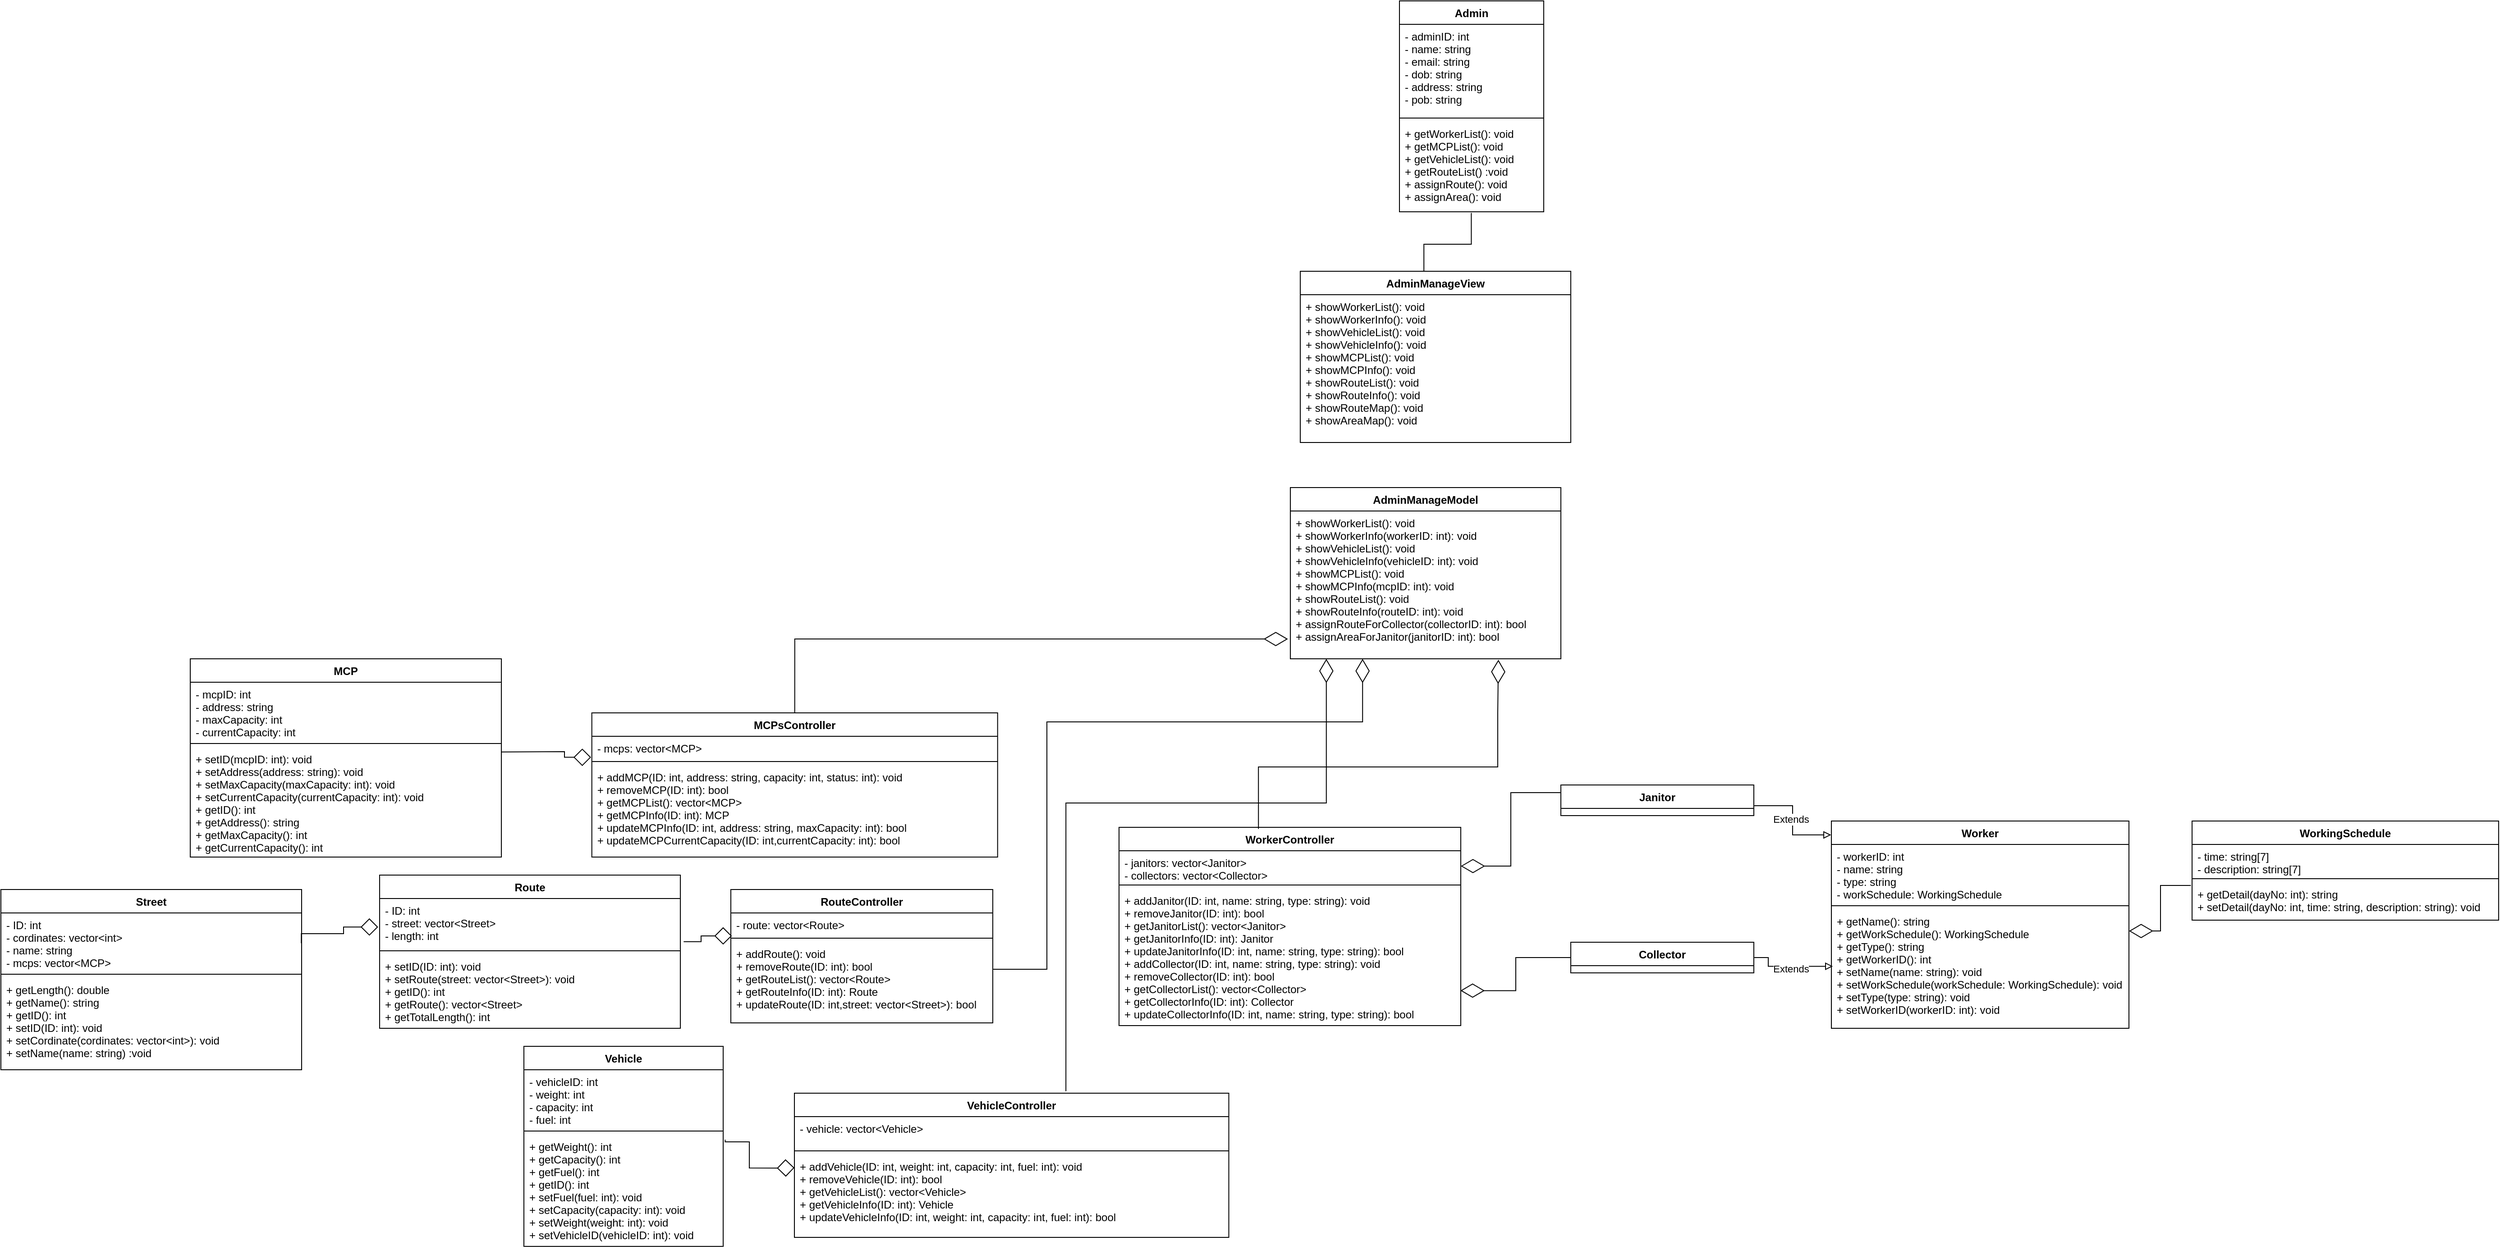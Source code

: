 <mxfile version="20.5.1" type="github">
  <diagram id="it1Z7c8Y9GFUxKlOiuhM" name="Page-1">
    <mxGraphModel dx="2735" dy="1747" grid="1" gridSize="10" guides="1" tooltips="1" connect="1" arrows="1" fold="1" page="1" pageScale="1" pageWidth="827" pageHeight="1169" math="0" shadow="0">
      <root>
        <mxCell id="0" />
        <mxCell id="1" parent="0" />
        <mxCell id="rfrBUhaxzowPUc6iKHgh-1" value="Admin" style="swimlane;fontStyle=1;align=center;verticalAlign=top;childLayout=stackLayout;horizontal=1;startSize=26;horizontalStack=0;resizeParent=1;resizeParentMax=0;resizeLast=0;collapsible=1;marginBottom=0;" parent="1" vertex="1">
          <mxGeometry x="411" y="-1080" width="160" height="234" as="geometry" />
        </mxCell>
        <mxCell id="rfrBUhaxzowPUc6iKHgh-2" value="- adminID: int&#xa;- name: string&#xa;- email: string&#xa;- dob: string&#xa;- address: string&#xa;- pob: string" style="text;strokeColor=none;fillColor=none;align=left;verticalAlign=top;spacingLeft=4;spacingRight=4;overflow=hidden;rotatable=0;points=[[0,0.5],[1,0.5]];portConstraint=eastwest;" parent="rfrBUhaxzowPUc6iKHgh-1" vertex="1">
          <mxGeometry y="26" width="160" height="100" as="geometry" />
        </mxCell>
        <mxCell id="rfrBUhaxzowPUc6iKHgh-3" value="" style="line;strokeWidth=1;fillColor=none;align=left;verticalAlign=middle;spacingTop=-1;spacingLeft=3;spacingRight=3;rotatable=0;labelPosition=right;points=[];portConstraint=eastwest;strokeColor=inherit;" parent="rfrBUhaxzowPUc6iKHgh-1" vertex="1">
          <mxGeometry y="126" width="160" height="8" as="geometry" />
        </mxCell>
        <mxCell id="rfrBUhaxzowPUc6iKHgh-4" value="+ getWorkerList(): void&#xa;+ getMCPList(): void&#xa;+ getVehicleList(): void&#xa;+ getRouteList() :void&#xa;+ assignRoute(): void&#xa;+ assignArea(): void" style="text;strokeColor=none;fillColor=none;align=left;verticalAlign=top;spacingLeft=4;spacingRight=4;overflow=hidden;rotatable=0;points=[[0,0.5],[1,0.5]];portConstraint=eastwest;" parent="rfrBUhaxzowPUc6iKHgh-1" vertex="1">
          <mxGeometry y="134" width="160" height="100" as="geometry" />
        </mxCell>
        <mxCell id="rfrBUhaxzowPUc6iKHgh-5" style="edgeStyle=orthogonalEdgeStyle;rounded=0;orthogonalLoop=1;jettySize=auto;html=1;endArrow=block;endFill=0;exitX=1;exitY=0.5;exitDx=0;exitDy=0;entryX=0.005;entryY=0.479;entryDx=0;entryDy=0;entryPerimeter=0;" parent="1" source="rfrBUhaxzowPUc6iKHgh-7" target="rfrBUhaxzowPUc6iKHgh-20" edge="1">
          <mxGeometry relative="1" as="geometry">
            <mxPoint x="830" y="-49" as="targetPoint" />
            <Array as="points">
              <mxPoint x="820" y="-18" />
              <mxPoint x="820" y="-8" />
            </Array>
            <mxPoint x="803.797" y="-7.168" as="sourcePoint" />
          </mxGeometry>
        </mxCell>
        <mxCell id="rfrBUhaxzowPUc6iKHgh-6" value="Extends" style="edgeLabel;html=1;align=center;verticalAlign=middle;resizable=0;points=[];" parent="rfrBUhaxzowPUc6iKHgh-5" vertex="1" connectable="0">
          <mxGeometry x="-0.164" y="-3" relative="1" as="geometry">
            <mxPoint x="10" as="offset" />
          </mxGeometry>
        </mxCell>
        <mxCell id="rfrBUhaxzowPUc6iKHgh-7" value="Collector" style="swimlane;fontStyle=1;align=center;verticalAlign=top;childLayout=stackLayout;horizontal=1;startSize=26;horizontalStack=0;resizeParent=1;resizeParentMax=0;resizeLast=0;collapsible=1;marginBottom=0;" parent="1" vertex="1">
          <mxGeometry x="601" y="-35.5" width="203" height="34" as="geometry" />
        </mxCell>
        <mxCell id="rfrBUhaxzowPUc6iKHgh-11" style="edgeStyle=orthogonalEdgeStyle;rounded=0;orthogonalLoop=1;jettySize=auto;html=1;endArrow=block;endFill=0;entryX=-0.001;entryY=0.067;entryDx=0;entryDy=0;entryPerimeter=0;exitX=1.001;exitY=0.676;exitDx=0;exitDy=0;exitPerimeter=0;" parent="1" source="rfrBUhaxzowPUc6iKHgh-13" target="rfrBUhaxzowPUc6iKHgh-17" edge="1">
          <mxGeometry relative="1" as="geometry">
            <mxPoint x="960" y="-171" as="targetPoint" />
            <mxPoint x="810" y="-180" as="sourcePoint" />
          </mxGeometry>
        </mxCell>
        <mxCell id="rfrBUhaxzowPUc6iKHgh-12" value="Extends" style="edgeLabel;html=1;align=center;verticalAlign=middle;resizable=0;points=[];" parent="rfrBUhaxzowPUc6iKHgh-11" vertex="1" connectable="0">
          <mxGeometry x="0.158" y="-2" relative="1" as="geometry">
            <mxPoint y="-10" as="offset" />
          </mxGeometry>
        </mxCell>
        <mxCell id="rfrBUhaxzowPUc6iKHgh-13" value="Janitor" style="swimlane;fontStyle=1;align=center;verticalAlign=top;childLayout=stackLayout;horizontal=1;startSize=26;horizontalStack=0;resizeParent=1;resizeParentMax=0;resizeLast=0;collapsible=1;marginBottom=0;" parent="1" vertex="1">
          <mxGeometry x="590" y="-210" width="214" height="34" as="geometry">
            <mxRectangle x="590" y="-210" width="80" height="30" as="alternateBounds" />
          </mxGeometry>
        </mxCell>
        <mxCell id="rfrBUhaxzowPUc6iKHgh-17" value="Worker" style="swimlane;fontStyle=1;align=center;verticalAlign=top;childLayout=stackLayout;horizontal=1;startSize=26;horizontalStack=0;resizeParent=1;resizeParentMax=0;resizeLast=0;collapsible=1;marginBottom=0;" parent="1" vertex="1">
          <mxGeometry x="890" y="-170" width="330" height="230" as="geometry" />
        </mxCell>
        <mxCell id="rfrBUhaxzowPUc6iKHgh-18" value="- workerID: int&#xa;- name: string&#xa;- type: string&#xa;- workSchedule: WorkingSchedule" style="text;strokeColor=none;fillColor=none;align=left;verticalAlign=top;spacingLeft=4;spacingRight=4;overflow=hidden;rotatable=0;points=[[0,0.5],[1,0.5]];portConstraint=eastwest;fontStyle=0" parent="rfrBUhaxzowPUc6iKHgh-17" vertex="1">
          <mxGeometry y="26" width="330" height="64" as="geometry" />
        </mxCell>
        <mxCell id="rfrBUhaxzowPUc6iKHgh-19" value="" style="line;strokeWidth=1;fillColor=none;align=left;verticalAlign=middle;spacingTop=-1;spacingLeft=3;spacingRight=3;rotatable=0;labelPosition=right;points=[];portConstraint=eastwest;strokeColor=inherit;" parent="rfrBUhaxzowPUc6iKHgh-17" vertex="1">
          <mxGeometry y="90" width="330" height="8" as="geometry" />
        </mxCell>
        <mxCell id="rfrBUhaxzowPUc6iKHgh-20" value="+ getName(): string&#xa;+ getWorkSchedule(): WorkingSchedule&#xa;+ getType(): string&#xa;+ getWorkerID(): int&#xa;+ setName(name: string): void&#xa;+ setWorkSchedule(workSchedule: WorkingSchedule): void&#xa;+ setType(type: string): void&#xa;+ setWorkerID(workerID: int): void" style="text;strokeColor=none;fillColor=none;align=left;verticalAlign=top;spacingLeft=4;spacingRight=4;overflow=hidden;rotatable=0;points=[[0,0.5],[1,0.5]];portConstraint=eastwest;" parent="rfrBUhaxzowPUc6iKHgh-17" vertex="1">
          <mxGeometry y="98" width="330" height="132" as="geometry" />
        </mxCell>
        <mxCell id="rfrBUhaxzowPUc6iKHgh-58" value="Route" style="swimlane;fontStyle=1;align=center;verticalAlign=top;childLayout=stackLayout;horizontal=1;startSize=26;horizontalStack=0;resizeParent=1;resizeParentMax=0;resizeLast=0;collapsible=1;marginBottom=0;" parent="1" vertex="1">
          <mxGeometry x="-720" y="-110" width="333.5" height="170" as="geometry" />
        </mxCell>
        <mxCell id="rfrBUhaxzowPUc6iKHgh-59" value="- ID: int&#xa;- street: vector&lt;Street&gt;&#xa;- length: int" style="text;strokeColor=none;fillColor=none;align=left;verticalAlign=top;spacingLeft=4;spacingRight=4;overflow=hidden;rotatable=0;points=[[0,0.5],[1,0.5]];portConstraint=eastwest;" parent="rfrBUhaxzowPUc6iKHgh-58" vertex="1">
          <mxGeometry y="26" width="333.5" height="54" as="geometry" />
        </mxCell>
        <mxCell id="rfrBUhaxzowPUc6iKHgh-60" value="" style="line;strokeWidth=1;fillColor=none;align=left;verticalAlign=middle;spacingTop=-1;spacingLeft=3;spacingRight=3;rotatable=0;labelPosition=right;points=[];portConstraint=eastwest;strokeColor=inherit;" parent="rfrBUhaxzowPUc6iKHgh-58" vertex="1">
          <mxGeometry y="80" width="333.5" height="8" as="geometry" />
        </mxCell>
        <mxCell id="rfrBUhaxzowPUc6iKHgh-61" value="+ setID(ID: int): void&#xa;+ setRoute(street: vector&lt;Street&gt;): void&#xa;+ getID(): int&#xa;+ getRoute(): vector&lt;Street&gt;&#xa;+ getTotalLength(): int&#xa;" style="text;strokeColor=none;fillColor=none;align=left;verticalAlign=top;spacingLeft=4;spacingRight=4;overflow=hidden;rotatable=0;points=[[0,0.5],[1,0.5]];portConstraint=eastwest;" parent="rfrBUhaxzowPUc6iKHgh-58" vertex="1">
          <mxGeometry y="88" width="333.5" height="82" as="geometry" />
        </mxCell>
        <mxCell id="rfrBUhaxzowPUc6iKHgh-62" value="Vehicle" style="swimlane;fontStyle=1;align=center;verticalAlign=top;childLayout=stackLayout;horizontal=1;startSize=26;horizontalStack=0;resizeParent=1;resizeParentMax=0;resizeLast=0;collapsible=1;marginBottom=0;" parent="1" vertex="1">
          <mxGeometry x="-560" y="80" width="221" height="222" as="geometry" />
        </mxCell>
        <mxCell id="rfrBUhaxzowPUc6iKHgh-63" value="- vehicleID: int&#xa;- weight: int&#xa;- capacity: int&#xa;- fuel: int" style="text;strokeColor=none;fillColor=none;align=left;verticalAlign=top;spacingLeft=4;spacingRight=4;overflow=hidden;rotatable=0;points=[[0,0.5],[1,0.5]];portConstraint=eastwest;" parent="rfrBUhaxzowPUc6iKHgh-62" vertex="1">
          <mxGeometry y="26" width="221" height="64" as="geometry" />
        </mxCell>
        <mxCell id="rfrBUhaxzowPUc6iKHgh-64" value="" style="line;strokeWidth=1;fillColor=none;align=left;verticalAlign=middle;spacingTop=-1;spacingLeft=3;spacingRight=3;rotatable=0;labelPosition=right;points=[];portConstraint=eastwest;strokeColor=inherit;" parent="rfrBUhaxzowPUc6iKHgh-62" vertex="1">
          <mxGeometry y="90" width="221" height="8" as="geometry" />
        </mxCell>
        <mxCell id="rfrBUhaxzowPUc6iKHgh-65" value="+ getWeight(): int&#xa;+ getCapacity(): int&#xa;+ getFuel(): int&#xa;+ getID(): int&#xa;+ setFuel(fuel: int): void&#xa;+ setCapacity(capacity: int): void&#xa;+ setWeight(weight: int): void&#xa;+ setVehicleID(vehicleID: int): void" style="text;strokeColor=none;fillColor=none;align=left;verticalAlign=top;spacingLeft=4;spacingRight=4;overflow=hidden;rotatable=0;points=[[0,0.5],[1,0.5]];portConstraint=eastwest;" parent="rfrBUhaxzowPUc6iKHgh-62" vertex="1">
          <mxGeometry y="98" width="221" height="124" as="geometry" />
        </mxCell>
        <mxCell id="rfrBUhaxzowPUc6iKHgh-66" value="MCP" style="swimlane;fontStyle=1;align=center;verticalAlign=top;childLayout=stackLayout;horizontal=1;startSize=26;horizontalStack=0;resizeParent=1;resizeParentMax=0;resizeLast=0;collapsible=1;marginBottom=0;" parent="1" vertex="1">
          <mxGeometry x="-930" y="-350" width="345" height="220" as="geometry" />
        </mxCell>
        <mxCell id="rfrBUhaxzowPUc6iKHgh-67" value="- mcpID: int&#xa;- address: string&#xa;- maxCapacity: int&#xa;- currentCapacity: int" style="text;strokeColor=none;fillColor=none;align=left;verticalAlign=top;spacingLeft=4;spacingRight=4;overflow=hidden;rotatable=0;points=[[0,0.5],[1,0.5]];portConstraint=eastwest;fontStyle=0" parent="rfrBUhaxzowPUc6iKHgh-66" vertex="1">
          <mxGeometry y="26" width="345" height="64" as="geometry" />
        </mxCell>
        <mxCell id="rfrBUhaxzowPUc6iKHgh-68" value="" style="line;strokeWidth=1;fillColor=none;align=left;verticalAlign=middle;spacingTop=-1;spacingLeft=3;spacingRight=3;rotatable=0;labelPosition=right;points=[];portConstraint=eastwest;strokeColor=inherit;" parent="rfrBUhaxzowPUc6iKHgh-66" vertex="1">
          <mxGeometry y="90" width="345" height="8" as="geometry" />
        </mxCell>
        <mxCell id="rfrBUhaxzowPUc6iKHgh-69" value="+ setID(mcpID: int): void&#xa;+ setAddress(address: string): void&#xa;+ setMaxCapacity(maxCapacity: int): void&#xa;+ setCurrentCapacity(currentCapacity: int): void&#xa;+ getID(): int&#xa;+ getAddress(): string&#xa;+ getMaxCapacity(): int&#xa;+ getCurrentCapacity(): int" style="text;strokeColor=none;fillColor=none;align=left;verticalAlign=top;spacingLeft=4;spacingRight=4;overflow=hidden;rotatable=0;points=[[0,0.5],[1,0.5]];portConstraint=eastwest;" parent="rfrBUhaxzowPUc6iKHgh-66" vertex="1">
          <mxGeometry y="98" width="345" height="122" as="geometry" />
        </mxCell>
        <mxCell id="rfrBUhaxzowPUc6iKHgh-70" value="MCPsController" style="swimlane;fontStyle=1;align=center;verticalAlign=top;childLayout=stackLayout;horizontal=1;startSize=26;horizontalStack=0;resizeParent=1;resizeParentMax=0;resizeLast=0;collapsible=1;marginBottom=0;" parent="1" vertex="1">
          <mxGeometry x="-484.65" y="-290" width="450" height="160" as="geometry" />
        </mxCell>
        <mxCell id="rfrBUhaxzowPUc6iKHgh-71" value="- mcps: vector&lt;MCP&gt;&#xa;" style="text;strokeColor=none;fillColor=none;align=left;verticalAlign=top;spacingLeft=4;spacingRight=4;overflow=hidden;rotatable=0;points=[[0,0.5],[1,0.5]];portConstraint=eastwest;" parent="rfrBUhaxzowPUc6iKHgh-70" vertex="1">
          <mxGeometry y="26" width="450" height="24" as="geometry" />
        </mxCell>
        <mxCell id="rfrBUhaxzowPUc6iKHgh-72" value="" style="line;strokeWidth=1;fillColor=none;align=left;verticalAlign=middle;spacingTop=-1;spacingLeft=3;spacingRight=3;rotatable=0;labelPosition=right;points=[];portConstraint=eastwest;strokeColor=inherit;" parent="rfrBUhaxzowPUc6iKHgh-70" vertex="1">
          <mxGeometry y="50" width="450" height="8" as="geometry" />
        </mxCell>
        <mxCell id="rfrBUhaxzowPUc6iKHgh-73" value="+ addMCP(ID: int, address: string, capacity: int, status: int): void&#xa;+ removeMCP(ID: int): bool&#xa;+ getMCPList(): vector&lt;MCP&gt;&#xa;+ getMCPInfo(ID: int): MCP&#xa;+ updateMCPInfo(ID: int, address: string, maxCapacity: int): bool&#xa;+ updateMCPCurrentCapacity(ID: int,currentCapacity: int): bool" style="text;strokeColor=none;fillColor=none;align=left;verticalAlign=top;spacingLeft=4;spacingRight=4;overflow=hidden;rotatable=0;points=[[0,0.5],[1,0.5]];portConstraint=eastwest;" parent="rfrBUhaxzowPUc6iKHgh-70" vertex="1">
          <mxGeometry y="58" width="450" height="102" as="geometry" />
        </mxCell>
        <mxCell id="rfrBUhaxzowPUc6iKHgh-79" value="VehicleController" style="swimlane;fontStyle=1;align=center;verticalAlign=top;childLayout=stackLayout;horizontal=1;startSize=26;horizontalStack=0;resizeParent=1;resizeParentMax=0;resizeLast=0;collapsible=1;marginBottom=0;" parent="1" vertex="1">
          <mxGeometry x="-260" y="132" width="481.75" height="160" as="geometry" />
        </mxCell>
        <mxCell id="rfrBUhaxzowPUc6iKHgh-80" value="- vehicle: vector&lt;Vehicle&gt;" style="text;strokeColor=none;fillColor=none;align=left;verticalAlign=top;spacingLeft=4;spacingRight=4;overflow=hidden;rotatable=0;points=[[0,0.5],[1,0.5]];portConstraint=eastwest;fontStyle=0" parent="rfrBUhaxzowPUc6iKHgh-79" vertex="1">
          <mxGeometry y="26" width="481.75" height="34" as="geometry" />
        </mxCell>
        <mxCell id="rfrBUhaxzowPUc6iKHgh-81" value="" style="line;strokeWidth=1;fillColor=none;align=left;verticalAlign=middle;spacingTop=-1;spacingLeft=3;spacingRight=3;rotatable=0;labelPosition=right;points=[];portConstraint=eastwest;strokeColor=inherit;" parent="rfrBUhaxzowPUc6iKHgh-79" vertex="1">
          <mxGeometry y="60" width="481.75" height="8" as="geometry" />
        </mxCell>
        <mxCell id="rfrBUhaxzowPUc6iKHgh-82" value="+ addVehicle(ID: int, weight: int, capacity: int, fuel: int): void&#xa;+ removeVehicle(ID: int): bool&#xa;+ getVehicleList(): vector&lt;Vehicle&gt;&#xa;+ getVehicleInfo(ID: int): Vehicle&#xa;+ updateVehicleInfo(ID: int, weight: int, capacity: int, fuel: int): bool&#xa;" style="text;strokeColor=none;fillColor=none;align=left;verticalAlign=top;spacingLeft=4;spacingRight=4;overflow=hidden;rotatable=0;points=[[0,0.5],[1,0.5]];portConstraint=eastwest;" parent="rfrBUhaxzowPUc6iKHgh-79" vertex="1">
          <mxGeometry y="68" width="481.75" height="92" as="geometry" />
        </mxCell>
        <mxCell id="rfrBUhaxzowPUc6iKHgh-98" value="WorkerController" style="swimlane;fontStyle=1;align=center;verticalAlign=top;childLayout=stackLayout;horizontal=1;startSize=26;horizontalStack=0;resizeParent=1;resizeParentMax=0;resizeLast=0;collapsible=1;marginBottom=0;direction=east;" parent="1" vertex="1">
          <mxGeometry x="100" y="-163" width="379" height="220" as="geometry" />
        </mxCell>
        <mxCell id="rfrBUhaxzowPUc6iKHgh-99" value="- janitors: vector&lt;Janitor&gt;&#xa;- collectors: vector&lt;Collector&gt;" style="text;strokeColor=none;fillColor=none;align=left;verticalAlign=top;spacingLeft=4;spacingRight=4;overflow=hidden;rotatable=0;points=[[0,0.5],[1,0.5]];portConstraint=eastwest;fontStyle=0" parent="rfrBUhaxzowPUc6iKHgh-98" vertex="1">
          <mxGeometry y="26" width="379" height="34" as="geometry" />
        </mxCell>
        <mxCell id="rfrBUhaxzowPUc6iKHgh-100" value="" style="line;strokeWidth=1;fillColor=none;align=left;verticalAlign=middle;spacingTop=-1;spacingLeft=3;spacingRight=3;rotatable=0;labelPosition=right;points=[];portConstraint=eastwest;strokeColor=inherit;" parent="rfrBUhaxzowPUc6iKHgh-98" vertex="1">
          <mxGeometry y="60" width="379" height="8" as="geometry" />
        </mxCell>
        <mxCell id="rfrBUhaxzowPUc6iKHgh-101" value="+ addJanitor(ID: int, name: string, type: string): void&#xa;+ removeJanitor(ID: int): bool&#xa;+ getJanitorList(): vector&lt;Janitor&gt;&#xa;+ getJanitorInfo(ID: int): Janitor&#xa;+ updateJanitorInfo(ID: int, name: string, type: string): bool&#xa;+ addCollector(ID: int, name: string, type: string): void&#xa;+ removeCollector(ID: int): bool&#xa;+ getCollectorList(): vector&lt;Collector&gt;&#xa;+ getCollectorInfo(ID: int): Collector&#xa;+ updateCollectorInfo(ID: int, name: string, type: string): bool" style="text;strokeColor=none;fillColor=none;align=left;verticalAlign=top;spacingLeft=4;spacingRight=4;overflow=hidden;rotatable=0;points=[[0,0.5],[1,0.5]];portConstraint=eastwest;" parent="rfrBUhaxzowPUc6iKHgh-98" vertex="1">
          <mxGeometry y="68" width="379" height="152" as="geometry" />
        </mxCell>
        <mxCell id="rfrBUhaxzowPUc6iKHgh-103" value="RouteController" style="swimlane;fontStyle=1;align=center;verticalAlign=top;childLayout=stackLayout;horizontal=1;startSize=26;horizontalStack=0;resizeParent=1;resizeParentMax=0;resizeLast=0;collapsible=1;marginBottom=0;" parent="1" vertex="1">
          <mxGeometry x="-330.5" y="-94" width="290.5" height="148" as="geometry" />
        </mxCell>
        <mxCell id="rfrBUhaxzowPUc6iKHgh-104" value="- route: vector&lt;Route&gt;&#xa;" style="text;strokeColor=none;fillColor=none;align=left;verticalAlign=top;spacingLeft=4;spacingRight=4;overflow=hidden;rotatable=0;points=[[0,0.5],[1,0.5]];portConstraint=eastwest;fontStyle=0" parent="rfrBUhaxzowPUc6iKHgh-103" vertex="1">
          <mxGeometry y="26" width="290.5" height="24" as="geometry" />
        </mxCell>
        <mxCell id="rfrBUhaxzowPUc6iKHgh-105" value="" style="line;strokeWidth=1;fillColor=none;align=left;verticalAlign=middle;spacingTop=-1;spacingLeft=3;spacingRight=3;rotatable=0;labelPosition=right;points=[];portConstraint=eastwest;strokeColor=inherit;" parent="rfrBUhaxzowPUc6iKHgh-103" vertex="1">
          <mxGeometry y="50" width="290.5" height="8" as="geometry" />
        </mxCell>
        <mxCell id="rfrBUhaxzowPUc6iKHgh-106" value="+ addRoute(): void&#xa;+ removeRoute(ID: int): bool&#xa;+ getRouteList(): vector&lt;Route&gt;&#xa;+ getRouteInfo(ID: int): Route&#xa;+ updateRoute(ID: int,street: vector&lt;Street&gt;): bool" style="text;strokeColor=none;fillColor=none;align=left;verticalAlign=top;spacingLeft=4;spacingRight=4;overflow=hidden;rotatable=0;points=[[0,0.5],[1,0.5]];portConstraint=eastwest;" parent="rfrBUhaxzowPUc6iKHgh-103" vertex="1">
          <mxGeometry y="58" width="290.5" height="90" as="geometry" />
        </mxCell>
        <mxCell id="rfrBUhaxzowPUc6iKHgh-108" style="edgeStyle=orthogonalEdgeStyle;rounded=0;orthogonalLoop=1;jettySize=auto;html=1;startArrow=none;startFill=0;endArrow=diamond;endFill=0;strokeWidth=1;endSize=17;entryX=-0.002;entryY=0.971;entryDx=0;entryDy=0;entryPerimeter=0;exitX=0.999;exitY=0.044;exitDx=0;exitDy=0;exitPerimeter=0;" parent="1" source="rfrBUhaxzowPUc6iKHgh-69" target="rfrBUhaxzowPUc6iKHgh-71" edge="1">
          <mxGeometry relative="1" as="geometry">
            <mxPoint x="-659.995" y="-247.408" as="sourcePoint" />
            <mxPoint x="-504.65" y="-232" as="targetPoint" />
            <Array as="points">
              <mxPoint x="-583" y="-247" />
              <mxPoint x="-515" y="-247" />
              <mxPoint x="-515" y="-241" />
            </Array>
          </mxGeometry>
        </mxCell>
        <mxCell id="rfrBUhaxzowPUc6iKHgh-87" style="edgeStyle=orthogonalEdgeStyle;rounded=0;orthogonalLoop=1;jettySize=auto;html=1;strokeWidth=1;endArrow=diamond;endFill=0;endSize=17;jumpStyle=arc;exitX=1.01;exitY=0.045;exitDx=0;exitDy=0;exitPerimeter=0;entryX=0;entryY=0.161;entryDx=0;entryDy=0;entryPerimeter=0;" parent="1" source="rfrBUhaxzowPUc6iKHgh-65" target="rfrBUhaxzowPUc6iKHgh-82" edge="1">
          <mxGeometry relative="1" as="geometry">
            <Array as="points">
              <mxPoint x="-337" y="186" />
              <mxPoint x="-310" y="186" />
              <mxPoint x="-310" y="215" />
              <mxPoint x="-270" y="215" />
            </Array>
            <mxPoint x="-270" y="215" as="targetPoint" />
          </mxGeometry>
        </mxCell>
        <mxCell id="rfrBUhaxzowPUc6iKHgh-57" style="edgeStyle=orthogonalEdgeStyle;rounded=0;orthogonalLoop=1;jettySize=auto;html=1;exitX=0.004;exitY=1.061;exitDx=0;exitDy=0;strokeWidth=1;startArrow=diamond;startFill=0;endArrow=none;endFill=0;endSize=17;startSize=17;exitPerimeter=0;entryX=1.011;entryY=0.887;entryDx=0;entryDy=0;entryPerimeter=0;" parent="1" source="rfrBUhaxzowPUc6iKHgh-104" target="rfrBUhaxzowPUc6iKHgh-59" edge="1">
          <mxGeometry relative="1" as="geometry">
            <mxPoint x="-370" y="-24" as="targetPoint" />
          </mxGeometry>
        </mxCell>
        <mxCell id="rfrBUhaxzowPUc6iKHgh-125" value="" style="endArrow=none;html=1;rounded=0;entryX=0.498;entryY=1.013;entryDx=0;entryDy=0;entryPerimeter=0;exitX=0.457;exitY=0.011;exitDx=0;exitDy=0;exitPerimeter=0;edgeStyle=orthogonalEdgeStyle;" parent="1" source="7kjMkiJn64rXB7s4G2cb-3" target="rfrBUhaxzowPUc6iKHgh-4" edge="1">
          <mxGeometry width="50" height="50" relative="1" as="geometry">
            <mxPoint x="472.7" y="-611.52" as="sourcePoint" />
            <mxPoint x="401" y="-430" as="targetPoint" />
            <Array as="points">
              <mxPoint x="438" y="-810" />
              <mxPoint x="491" y="-810" />
            </Array>
          </mxGeometry>
        </mxCell>
        <mxCell id="eTX1W2WZf96bwKyOH6DN-1" value="Street" style="swimlane;fontStyle=1;align=center;verticalAlign=top;childLayout=stackLayout;horizontal=1;startSize=26;horizontalStack=0;resizeParent=1;resizeParentMax=0;resizeLast=0;collapsible=1;marginBottom=0;" parent="1" vertex="1">
          <mxGeometry x="-1140" y="-94" width="333.5" height="200" as="geometry" />
        </mxCell>
        <mxCell id="eTX1W2WZf96bwKyOH6DN-2" value="- ID: int&#xa;- cordinates: vector&lt;int&gt;&#xa;- name: string&#xa;- mcps: vector&lt;MCP&gt;&#xa;" style="text;strokeColor=none;fillColor=none;align=left;verticalAlign=top;spacingLeft=4;spacingRight=4;overflow=hidden;rotatable=0;points=[[0,0.5],[1,0.5]];portConstraint=eastwest;" parent="eTX1W2WZf96bwKyOH6DN-1" vertex="1">
          <mxGeometry y="26" width="333.5" height="64" as="geometry" />
        </mxCell>
        <mxCell id="eTX1W2WZf96bwKyOH6DN-3" value="" style="line;strokeWidth=1;fillColor=none;align=left;verticalAlign=middle;spacingTop=-1;spacingLeft=3;spacingRight=3;rotatable=0;labelPosition=right;points=[];portConstraint=eastwest;strokeColor=inherit;" parent="eTX1W2WZf96bwKyOH6DN-1" vertex="1">
          <mxGeometry y="90" width="333.5" height="8" as="geometry" />
        </mxCell>
        <mxCell id="eTX1W2WZf96bwKyOH6DN-4" value="+ getLength(): double&#xa;+ getName(): string&#xa;+ getID(): int&#xa;+ setID(ID: int): void&#xa;+ setCordinate(cordinates: vector&lt;int&gt;): void&#xa;+ setName(name: string) :void" style="text;strokeColor=none;fillColor=none;align=left;verticalAlign=top;spacingLeft=4;spacingRight=4;overflow=hidden;rotatable=0;points=[[0,0.5],[1,0.5]];portConstraint=eastwest;" parent="eTX1W2WZf96bwKyOH6DN-1" vertex="1">
          <mxGeometry y="98" width="333.5" height="102" as="geometry" />
        </mxCell>
        <mxCell id="eTX1W2WZf96bwKyOH6DN-5" style="edgeStyle=orthogonalEdgeStyle;rounded=0;orthogonalLoop=1;jettySize=auto;html=1;strokeWidth=1;startArrow=diamond;startFill=0;endArrow=none;endFill=0;endSize=17;startSize=17;entryX=0.999;entryY=0.526;entryDx=0;entryDy=0;entryPerimeter=0;exitX=-0.005;exitY=0.585;exitDx=0;exitDy=0;exitPerimeter=0;" parent="1" source="rfrBUhaxzowPUc6iKHgh-59" target="eTX1W2WZf96bwKyOH6DN-2" edge="1">
          <mxGeometry relative="1" as="geometry">
            <mxPoint x="-790.002" y="-19.011" as="targetPoint" />
            <mxPoint x="-750" y="-74" as="sourcePoint" />
            <Array as="points">
              <mxPoint x="-760" y="-52" />
              <mxPoint x="-760" y="-45" />
            </Array>
          </mxGeometry>
        </mxCell>
        <mxCell id="1c4FjMZI_3O-i4LNFSr--4" value="" style="endArrow=diamondThin;endFill=0;endSize=24;html=1;rounded=0;edgeStyle=orthogonalEdgeStyle;exitX=1.002;exitY=0.339;exitDx=0;exitDy=0;exitPerimeter=0;entryX=0.267;entryY=1;entryDx=0;entryDy=0;entryPerimeter=0;" parent="1" source="rfrBUhaxzowPUc6iKHgh-106" target="7kjMkiJn64rXB7s4G2cb-2" edge="1">
          <mxGeometry width="160" relative="1" as="geometry">
            <mxPoint x="-470" y="373.23" as="sourcePoint" />
            <mxPoint x="370" y="-340" as="targetPoint" />
            <Array as="points">
              <mxPoint x="20" y="-5" />
              <mxPoint x="20" y="-280" />
              <mxPoint x="370" y="-280" />
            </Array>
          </mxGeometry>
        </mxCell>
        <mxCell id="1c4FjMZI_3O-i4LNFSr--6" value="" style="endArrow=diamondThin;endFill=0;endSize=24;html=1;rounded=0;edgeStyle=orthogonalEdgeStyle;exitX=0.625;exitY=-0.013;exitDx=0;exitDy=0;exitPerimeter=0;entryX=0.133;entryY=1;entryDx=0;entryDy=0;entryPerimeter=0;" parent="1" source="rfrBUhaxzowPUc6iKHgh-79" target="7kjMkiJn64rXB7s4G2cb-2" edge="1">
          <mxGeometry width="160" relative="1" as="geometry">
            <mxPoint x="-529.999" y="604.11" as="sourcePoint" />
            <mxPoint x="285.8" y="-338.208" as="targetPoint" />
            <Array as="points">
              <mxPoint x="41" y="-190" />
              <mxPoint x="330" y="-190" />
            </Array>
          </mxGeometry>
        </mxCell>
        <mxCell id="KOLZR0PlmoD9R6dl91zu-3" value="" style="endArrow=diamondThin;endFill=0;endSize=24;html=1;rounded=0;entryX=1;entryY=0.5;entryDx=0;entryDy=0;exitX=0;exitY=0.25;exitDx=0;exitDy=0;edgeStyle=orthogonalEdgeStyle;" parent="1" source="rfrBUhaxzowPUc6iKHgh-13" target="rfrBUhaxzowPUc6iKHgh-99" edge="1">
          <mxGeometry width="160" relative="1" as="geometry">
            <mxPoint x="180" y="43.5" as="sourcePoint" />
            <mxPoint x="340" y="43.5" as="targetPoint" />
          </mxGeometry>
        </mxCell>
        <mxCell id="KOLZR0PlmoD9R6dl91zu-4" value="" style="endArrow=diamondThin;endFill=0;endSize=24;html=1;rounded=0;entryX=0.999;entryY=0.745;entryDx=0;entryDy=0;entryPerimeter=0;exitX=0;exitY=0.5;exitDx=0;exitDy=0;edgeStyle=orthogonalEdgeStyle;" parent="1" source="rfrBUhaxzowPUc6iKHgh-7" target="rfrBUhaxzowPUc6iKHgh-101" edge="1">
          <mxGeometry width="160" relative="1" as="geometry">
            <mxPoint x="180" y="43.5" as="sourcePoint" />
            <mxPoint x="340" y="43.5" as="targetPoint" />
          </mxGeometry>
        </mxCell>
        <mxCell id="KOLZR0PlmoD9R6dl91zu-5" value="WorkingSchedule" style="swimlane;fontStyle=1;align=center;verticalAlign=top;childLayout=stackLayout;horizontal=1;startSize=26;horizontalStack=0;resizeParent=1;resizeParentMax=0;resizeLast=0;collapsible=1;marginBottom=0;" parent="1" vertex="1">
          <mxGeometry x="1290" y="-170" width="340" height="110" as="geometry" />
        </mxCell>
        <mxCell id="KOLZR0PlmoD9R6dl91zu-6" value="- time: string[7]&#xa;- description: string[7]" style="text;strokeColor=none;fillColor=none;align=left;verticalAlign=top;spacingLeft=4;spacingRight=4;overflow=hidden;rotatable=0;points=[[0,0.5],[1,0.5]];portConstraint=eastwest;" parent="KOLZR0PlmoD9R6dl91zu-5" vertex="1">
          <mxGeometry y="26" width="340" height="34" as="geometry" />
        </mxCell>
        <mxCell id="KOLZR0PlmoD9R6dl91zu-7" value="" style="line;strokeWidth=1;fillColor=none;align=left;verticalAlign=middle;spacingTop=-1;spacingLeft=3;spacingRight=3;rotatable=0;labelPosition=right;points=[];portConstraint=eastwest;strokeColor=inherit;" parent="KOLZR0PlmoD9R6dl91zu-5" vertex="1">
          <mxGeometry y="60" width="340" height="8" as="geometry" />
        </mxCell>
        <mxCell id="KOLZR0PlmoD9R6dl91zu-8" value="+ getDetail(dayNo: int): string&#xa;+ setDetail(dayNo: int, time: string, description: string): void" style="text;strokeColor=none;fillColor=none;align=left;verticalAlign=top;spacingLeft=4;spacingRight=4;overflow=hidden;rotatable=0;points=[[0,0.5],[1,0.5]];portConstraint=eastwest;" parent="KOLZR0PlmoD9R6dl91zu-5" vertex="1">
          <mxGeometry y="68" width="340" height="42" as="geometry" />
        </mxCell>
        <mxCell id="KOLZR0PlmoD9R6dl91zu-9" value="" style="endArrow=diamondThin;endFill=0;endSize=24;html=1;rounded=0;exitX=0.5;exitY=0;exitDx=0;exitDy=0;edgeStyle=orthogonalEdgeStyle;entryX=-0.009;entryY=0.866;entryDx=0;entryDy=0;entryPerimeter=0;" parent="1" source="rfrBUhaxzowPUc6iKHgh-70" target="7kjMkiJn64rXB7s4G2cb-2" edge="1">
          <mxGeometry width="160" relative="1" as="geometry">
            <mxPoint x="-400" y="-110" as="sourcePoint" />
            <mxPoint x="260" y="-380" as="targetPoint" />
          </mxGeometry>
        </mxCell>
        <mxCell id="KOLZR0PlmoD9R6dl91zu-11" value="" style="endArrow=diamondThin;endFill=0;endSize=24;html=1;rounded=0;exitX=0.408;exitY=0.008;exitDx=0;exitDy=0;exitPerimeter=0;edgeStyle=orthogonalEdgeStyle;entryX=0.769;entryY=1.006;entryDx=0;entryDy=0;entryPerimeter=0;" parent="1" source="rfrBUhaxzowPUc6iKHgh-98" target="7kjMkiJn64rXB7s4G2cb-2" edge="1">
          <mxGeometry width="160" relative="1" as="geometry">
            <mxPoint x="340" y="90" as="sourcePoint" />
            <mxPoint x="515" y="-310" as="targetPoint" />
            <Array as="points">
              <mxPoint x="255" y="-230" />
              <mxPoint x="520" y="-230" />
              <mxPoint x="520" y="-290" />
              <mxPoint x="521" y="-290" />
            </Array>
          </mxGeometry>
        </mxCell>
        <mxCell id="KOLZR0PlmoD9R6dl91zu-25" value="" style="endArrow=diamondThin;endFill=0;endSize=24;html=1;rounded=0;entryX=1;entryY=0.182;entryDx=0;entryDy=0;entryPerimeter=0;exitX=-0.004;exitY=0.084;exitDx=0;exitDy=0;exitPerimeter=0;edgeStyle=orthogonalEdgeStyle;" parent="1" source="KOLZR0PlmoD9R6dl91zu-8" target="rfrBUhaxzowPUc6iKHgh-20" edge="1">
          <mxGeometry width="160" relative="1" as="geometry">
            <mxPoint x="1010" y="-70" as="sourcePoint" />
            <mxPoint x="1170" y="-70" as="targetPoint" />
          </mxGeometry>
        </mxCell>
        <mxCell id="7kjMkiJn64rXB7s4G2cb-1" value="AdminManageModel" style="swimlane;fontStyle=1;align=center;verticalAlign=top;childLayout=stackLayout;horizontal=1;startSize=26;horizontalStack=0;resizeParent=1;resizeParentMax=0;resizeLast=0;collapsible=1;marginBottom=0;" vertex="1" parent="1">
          <mxGeometry x="290" y="-540" width="300" height="190" as="geometry">
            <mxRectangle x="290" y="150" width="150" height="30" as="alternateBounds" />
          </mxGeometry>
        </mxCell>
        <mxCell id="7kjMkiJn64rXB7s4G2cb-2" value="+ showWorkerList(): void&#xa;+ showWorkerInfo(workerID: int): void&#xa;+ showVehicleList(): void&#xa;+ showVehicleInfo(vehicleID: int): void&#xa;+ showMCPList(): void&#xa;+ showMCPInfo(mcpID: int): void&#xa;+ showRouteList(): void&#xa;+ showRouteInfo(routeID: int): void &#xa;+ assignRouteForCollector(collectorID: int): bool&#xa;+ assignAreaForJanitor(janitorID: int): bool" style="text;strokeColor=none;fillColor=none;align=left;verticalAlign=top;spacingLeft=4;spacingRight=4;overflow=hidden;rotatable=0;points=[[0,0.5],[1,0.5]];portConstraint=eastwest;" vertex="1" parent="7kjMkiJn64rXB7s4G2cb-1">
          <mxGeometry y="26" width="300" height="164" as="geometry" />
        </mxCell>
        <mxCell id="7kjMkiJn64rXB7s4G2cb-3" value="AdminManageView" style="swimlane;fontStyle=1;align=center;verticalAlign=top;childLayout=stackLayout;horizontal=1;startSize=26;horizontalStack=0;resizeParent=1;resizeParentMax=0;resizeLast=0;collapsible=1;marginBottom=0;" vertex="1" parent="1">
          <mxGeometry x="301" y="-780" width="300" height="190" as="geometry">
            <mxRectangle x="290" y="150" width="150" height="30" as="alternateBounds" />
          </mxGeometry>
        </mxCell>
        <mxCell id="7kjMkiJn64rXB7s4G2cb-4" value="+ showWorkerList(): void&#xa;+ showWorkerInfo(): void&#xa;+ showVehicleList(): void&#xa;+ showVehicleInfo(): void&#xa;+ showMCPList(): void&#xa;+ showMCPInfo(): void&#xa;+ showRouteList(): void&#xa;+ showRouteInfo(): void &#xa;+ showRouteMap(): void&#xa;+ showAreaMap(): void" style="text;strokeColor=none;fillColor=none;align=left;verticalAlign=top;spacingLeft=4;spacingRight=4;overflow=hidden;rotatable=0;points=[[0,0.5],[1,0.5]];portConstraint=eastwest;" vertex="1" parent="7kjMkiJn64rXB7s4G2cb-3">
          <mxGeometry y="26" width="300" height="164" as="geometry" />
        </mxCell>
      </root>
    </mxGraphModel>
  </diagram>
</mxfile>
